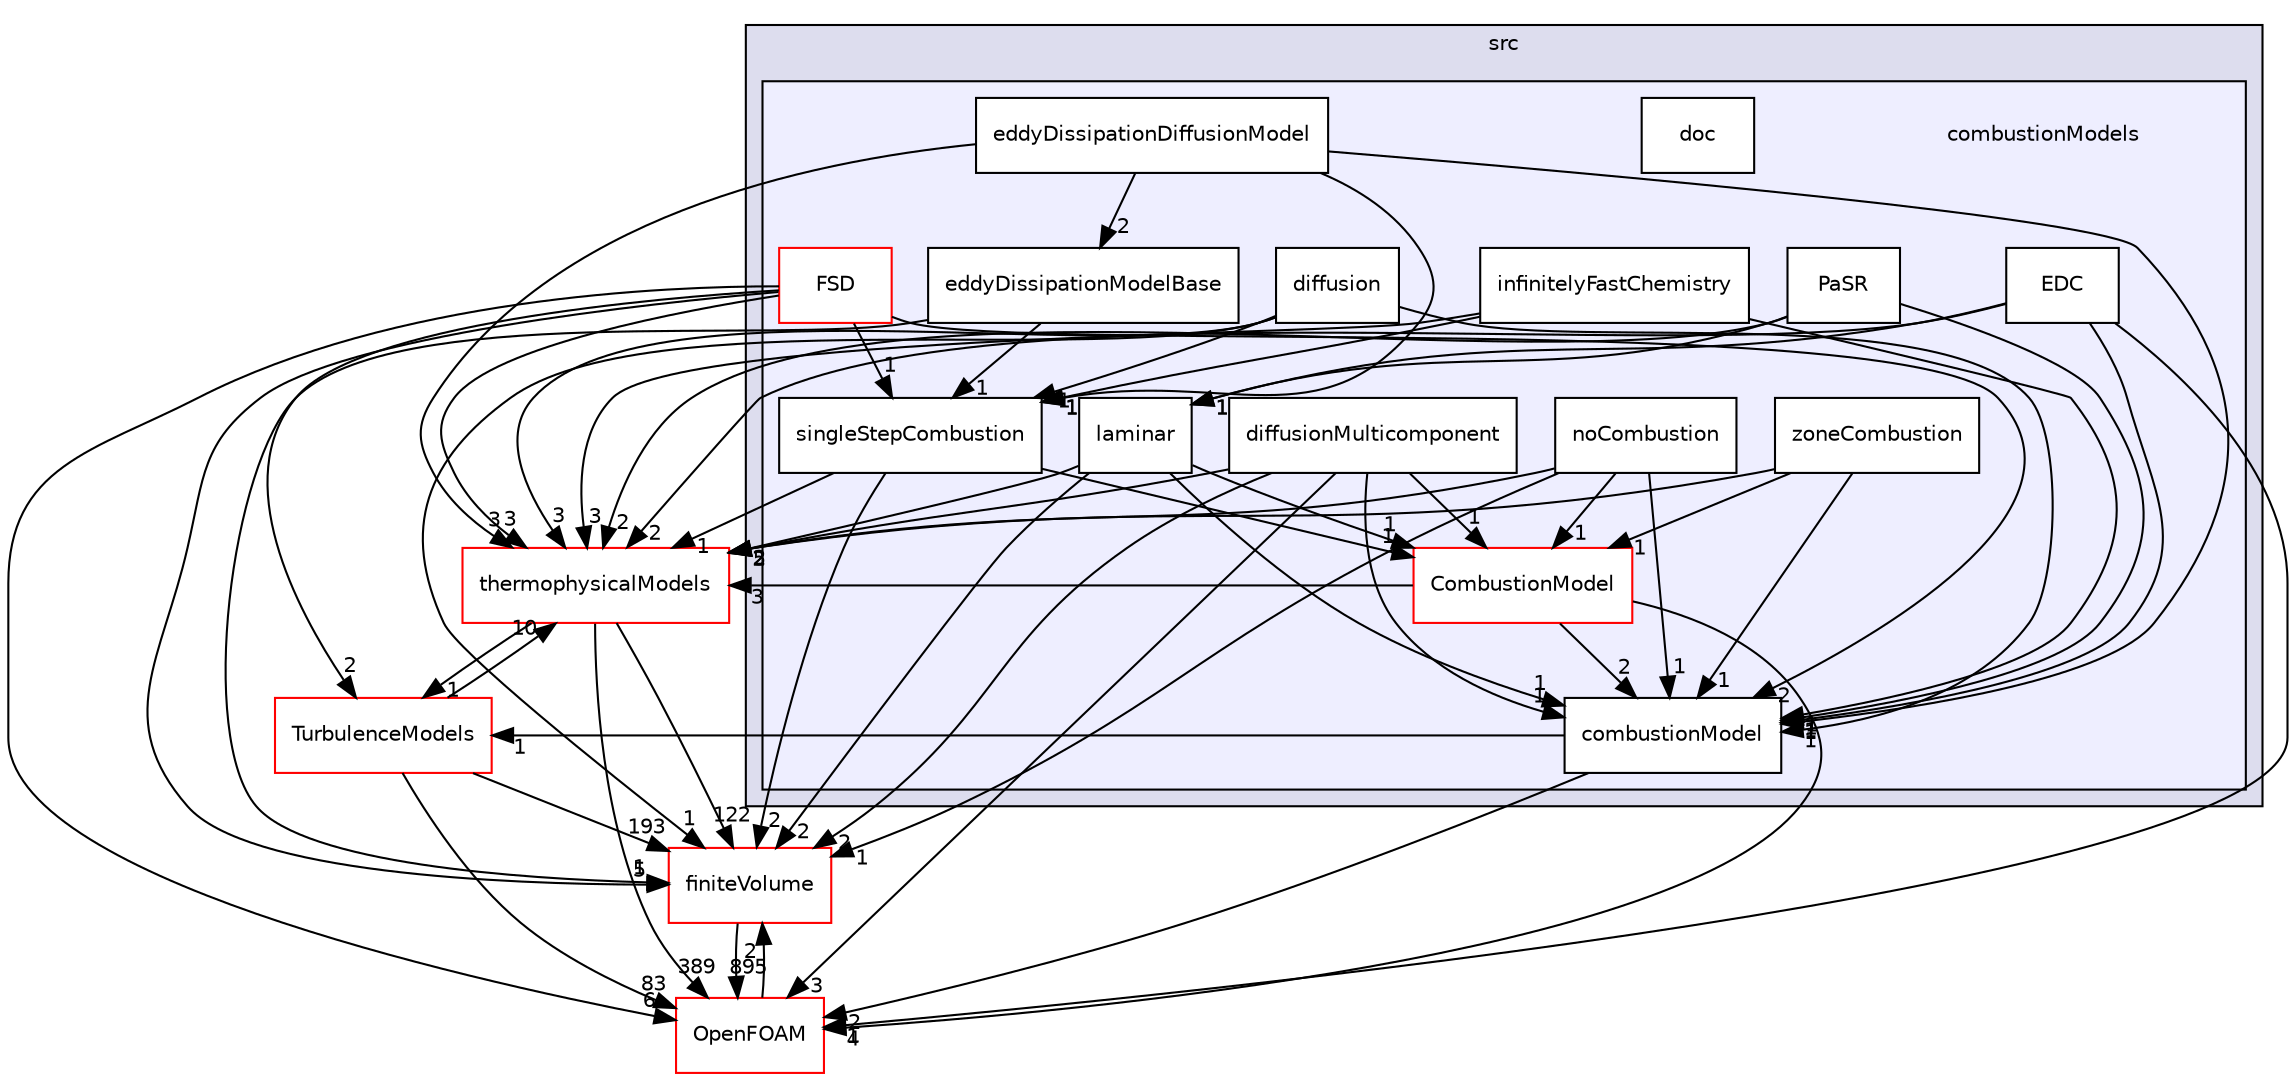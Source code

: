 digraph "src/combustionModels" {
  bgcolor=transparent;
  compound=true
  node [ fontsize="10", fontname="Helvetica"];
  edge [ labelfontsize="10", labelfontname="Helvetica"];
  subgraph clusterdir_68267d1309a1af8e8297ef4c3efbcdba {
    graph [ bgcolor="#ddddee", pencolor="black", label="src" fontname="Helvetica", fontsize="10", URL="dir_68267d1309a1af8e8297ef4c3efbcdba.html"]
  subgraph clusterdir_a28bb8a003fe9b05e061f79ecbbcb476 {
    graph [ bgcolor="#eeeeff", pencolor="black", label="" URL="dir_a28bb8a003fe9b05e061f79ecbbcb476.html"];
    dir_a28bb8a003fe9b05e061f79ecbbcb476 [shape=plaintext label="combustionModels"];
    dir_d9a720f22812343abcf69c73f15d7bcf [shape=box label="CombustionModel" color="red" fillcolor="white" style="filled" URL="dir_d9a720f22812343abcf69c73f15d7bcf.html"];
    dir_cf7b61e9dee2eed7a2c89936088862b3 [shape=box label="combustionModel" color="black" fillcolor="white" style="filled" URL="dir_cf7b61e9dee2eed7a2c89936088862b3.html"];
    dir_6c48aebd8f5bd2d5e14047757b108c73 [shape=box label="diffusion" color="black" fillcolor="white" style="filled" URL="dir_6c48aebd8f5bd2d5e14047757b108c73.html"];
    dir_91c2994e3d83fbeaa80e8d8f45e48be4 [shape=box label="diffusionMulticomponent" color="black" fillcolor="white" style="filled" URL="dir_91c2994e3d83fbeaa80e8d8f45e48be4.html"];
    dir_bfccf23583ae8e8081b26d546c7f4755 [shape=box label="doc" color="black" fillcolor="white" style="filled" URL="dir_bfccf23583ae8e8081b26d546c7f4755.html"];
    dir_370df63b341034bc537b8f67cba49415 [shape=box label="EDC" color="black" fillcolor="white" style="filled" URL="dir_370df63b341034bc537b8f67cba49415.html"];
    dir_49d9ffd88b2f25f2e31d69ab400b1526 [shape=box label="eddyDissipationDiffusionModel" color="black" fillcolor="white" style="filled" URL="dir_49d9ffd88b2f25f2e31d69ab400b1526.html"];
    dir_aa87515cc454361a491a90dadc832250 [shape=box label="eddyDissipationModelBase" color="black" fillcolor="white" style="filled" URL="dir_aa87515cc454361a491a90dadc832250.html"];
    dir_6967d754ebfcc2eff82755661c465b9f [shape=box label="FSD" color="red" fillcolor="white" style="filled" URL="dir_6967d754ebfcc2eff82755661c465b9f.html"];
    dir_2f775577c3c56dc499f5cb224737c7fe [shape=box label="infinitelyFastChemistry" color="black" fillcolor="white" style="filled" URL="dir_2f775577c3c56dc499f5cb224737c7fe.html"];
    dir_2dfe41d728f7a75a713ec0aee78ac9bb [shape=box label="laminar" color="black" fillcolor="white" style="filled" URL="dir_2dfe41d728f7a75a713ec0aee78ac9bb.html"];
    dir_e2bdf212cb524191cc62ac03777e7b0f [shape=box label="noCombustion" color="black" fillcolor="white" style="filled" URL="dir_e2bdf212cb524191cc62ac03777e7b0f.html"];
    dir_8b369a4856991f089c7a60769278e7f4 [shape=box label="PaSR" color="black" fillcolor="white" style="filled" URL="dir_8b369a4856991f089c7a60769278e7f4.html"];
    dir_67089bd647ef63ae09f43c52d62dbb27 [shape=box label="singleStepCombustion" color="black" fillcolor="white" style="filled" URL="dir_67089bd647ef63ae09f43c52d62dbb27.html"];
    dir_adbea5a2dd4550b9b51add9a65be3e94 [shape=box label="zoneCombustion" color="black" fillcolor="white" style="filled" URL="dir_adbea5a2dd4550b9b51add9a65be3e94.html"];
  }
  }
  dir_9bd15774b555cf7259a6fa18f99fe99b [shape=box label="finiteVolume" color="red" URL="dir_9bd15774b555cf7259a6fa18f99fe99b.html"];
  dir_1eda626aeac0f0ad2848c36acaa5d501 [shape=box label="TurbulenceModels" color="red" URL="dir_1eda626aeac0f0ad2848c36acaa5d501.html"];
  dir_2778d089ec5c4f66810b11f753867003 [shape=box label="thermophysicalModels" color="red" URL="dir_2778d089ec5c4f66810b11f753867003.html"];
  dir_c5473ff19b20e6ec4dfe5c310b3778a8 [shape=box label="OpenFOAM" color="red" URL="dir_c5473ff19b20e6ec4dfe5c310b3778a8.html"];
  dir_6c48aebd8f5bd2d5e14047757b108c73->dir_9bd15774b555cf7259a6fa18f99fe99b [headlabel="1", labeldistance=1.5 headhref="dir_000516_000814.html"];
  dir_6c48aebd8f5bd2d5e14047757b108c73->dir_cf7b61e9dee2eed7a2c89936088862b3 [headlabel="1", labeldistance=1.5 headhref="dir_000516_000513.html"];
  dir_6c48aebd8f5bd2d5e14047757b108c73->dir_67089bd647ef63ae09f43c52d62dbb27 [headlabel="1", labeldistance=1.5 headhref="dir_000516_000544.html"];
  dir_6c48aebd8f5bd2d5e14047757b108c73->dir_2778d089ec5c4f66810b11f753867003 [headlabel="3", labeldistance=1.5 headhref="dir_000516_001225.html"];
  dir_9bd15774b555cf7259a6fa18f99fe99b->dir_c5473ff19b20e6ec4dfe5c310b3778a8 [headlabel="895", labeldistance=1.5 headhref="dir_000814_002151.html"];
  dir_91c2994e3d83fbeaa80e8d8f45e48be4->dir_9bd15774b555cf7259a6fa18f99fe99b [headlabel="2", labeldistance=1.5 headhref="dir_000517_000814.html"];
  dir_91c2994e3d83fbeaa80e8d8f45e48be4->dir_d9a720f22812343abcf69c73f15d7bcf [headlabel="1", labeldistance=1.5 headhref="dir_000517_000511.html"];
  dir_91c2994e3d83fbeaa80e8d8f45e48be4->dir_cf7b61e9dee2eed7a2c89936088862b3 [headlabel="1", labeldistance=1.5 headhref="dir_000517_000513.html"];
  dir_91c2994e3d83fbeaa80e8d8f45e48be4->dir_2778d089ec5c4f66810b11f753867003 [headlabel="5", labeldistance=1.5 headhref="dir_000517_001225.html"];
  dir_91c2994e3d83fbeaa80e8d8f45e48be4->dir_c5473ff19b20e6ec4dfe5c310b3778a8 [headlabel="3", labeldistance=1.5 headhref="dir_000517_002151.html"];
  dir_2f775577c3c56dc499f5cb224737c7fe->dir_cf7b61e9dee2eed7a2c89936088862b3 [headlabel="1", labeldistance=1.5 headhref="dir_000527_000513.html"];
  dir_2f775577c3c56dc499f5cb224737c7fe->dir_67089bd647ef63ae09f43c52d62dbb27 [headlabel="1", labeldistance=1.5 headhref="dir_000527_000544.html"];
  dir_2f775577c3c56dc499f5cb224737c7fe->dir_2778d089ec5c4f66810b11f753867003 [headlabel="3", labeldistance=1.5 headhref="dir_000527_001225.html"];
  dir_d9a720f22812343abcf69c73f15d7bcf->dir_cf7b61e9dee2eed7a2c89936088862b3 [headlabel="2", labeldistance=1.5 headhref="dir_000511_000513.html"];
  dir_d9a720f22812343abcf69c73f15d7bcf->dir_2778d089ec5c4f66810b11f753867003 [headlabel="3", labeldistance=1.5 headhref="dir_000511_001225.html"];
  dir_d9a720f22812343abcf69c73f15d7bcf->dir_c5473ff19b20e6ec4dfe5c310b3778a8 [headlabel="4", labeldistance=1.5 headhref="dir_000511_002151.html"];
  dir_cf7b61e9dee2eed7a2c89936088862b3->dir_1eda626aeac0f0ad2848c36acaa5d501 [headlabel="1", labeldistance=1.5 headhref="dir_000513_002933.html"];
  dir_cf7b61e9dee2eed7a2c89936088862b3->dir_c5473ff19b20e6ec4dfe5c310b3778a8 [headlabel="2", labeldistance=1.5 headhref="dir_000513_002151.html"];
  dir_1eda626aeac0f0ad2848c36acaa5d501->dir_9bd15774b555cf7259a6fa18f99fe99b [headlabel="193", labeldistance=1.5 headhref="dir_002933_000814.html"];
  dir_1eda626aeac0f0ad2848c36acaa5d501->dir_2778d089ec5c4f66810b11f753867003 [headlabel="10", labeldistance=1.5 headhref="dir_002933_001225.html"];
  dir_1eda626aeac0f0ad2848c36acaa5d501->dir_c5473ff19b20e6ec4dfe5c310b3778a8 [headlabel="83", labeldistance=1.5 headhref="dir_002933_002151.html"];
  dir_aa87515cc454361a491a90dadc832250->dir_9bd15774b555cf7259a6fa18f99fe99b [headlabel="1", labeldistance=1.5 headhref="dir_000521_000814.html"];
  dir_aa87515cc454361a491a90dadc832250->dir_67089bd647ef63ae09f43c52d62dbb27 [headlabel="1", labeldistance=1.5 headhref="dir_000521_000544.html"];
  dir_2dfe41d728f7a75a713ec0aee78ac9bb->dir_9bd15774b555cf7259a6fa18f99fe99b [headlabel="2", labeldistance=1.5 headhref="dir_000528_000814.html"];
  dir_2dfe41d728f7a75a713ec0aee78ac9bb->dir_d9a720f22812343abcf69c73f15d7bcf [headlabel="1", labeldistance=1.5 headhref="dir_000528_000511.html"];
  dir_2dfe41d728f7a75a713ec0aee78ac9bb->dir_cf7b61e9dee2eed7a2c89936088862b3 [headlabel="1", labeldistance=1.5 headhref="dir_000528_000513.html"];
  dir_2dfe41d728f7a75a713ec0aee78ac9bb->dir_2778d089ec5c4f66810b11f753867003 [headlabel="2", labeldistance=1.5 headhref="dir_000528_001225.html"];
  dir_8b369a4856991f089c7a60769278e7f4->dir_cf7b61e9dee2eed7a2c89936088862b3 [headlabel="1", labeldistance=1.5 headhref="dir_000543_000513.html"];
  dir_8b369a4856991f089c7a60769278e7f4->dir_2dfe41d728f7a75a713ec0aee78ac9bb [headlabel="1", labeldistance=1.5 headhref="dir_000543_000528.html"];
  dir_8b369a4856991f089c7a60769278e7f4->dir_2778d089ec5c4f66810b11f753867003 [headlabel="2", labeldistance=1.5 headhref="dir_000543_001225.html"];
  dir_67089bd647ef63ae09f43c52d62dbb27->dir_9bd15774b555cf7259a6fa18f99fe99b [headlabel="2", labeldistance=1.5 headhref="dir_000544_000814.html"];
  dir_67089bd647ef63ae09f43c52d62dbb27->dir_d9a720f22812343abcf69c73f15d7bcf [headlabel="1", labeldistance=1.5 headhref="dir_000544_000511.html"];
  dir_67089bd647ef63ae09f43c52d62dbb27->dir_2778d089ec5c4f66810b11f753867003 [headlabel="1", labeldistance=1.5 headhref="dir_000544_001225.html"];
  dir_2778d089ec5c4f66810b11f753867003->dir_9bd15774b555cf7259a6fa18f99fe99b [headlabel="122", labeldistance=1.5 headhref="dir_001225_000814.html"];
  dir_2778d089ec5c4f66810b11f753867003->dir_1eda626aeac0f0ad2848c36acaa5d501 [headlabel="1", labeldistance=1.5 headhref="dir_001225_002933.html"];
  dir_2778d089ec5c4f66810b11f753867003->dir_c5473ff19b20e6ec4dfe5c310b3778a8 [headlabel="389", labeldistance=1.5 headhref="dir_001225_002151.html"];
  dir_370df63b341034bc537b8f67cba49415->dir_cf7b61e9dee2eed7a2c89936088862b3 [headlabel="1", labeldistance=1.5 headhref="dir_000519_000513.html"];
  dir_370df63b341034bc537b8f67cba49415->dir_2dfe41d728f7a75a713ec0aee78ac9bb [headlabel="1", labeldistance=1.5 headhref="dir_000519_000528.html"];
  dir_370df63b341034bc537b8f67cba49415->dir_2778d089ec5c4f66810b11f753867003 [headlabel="2", labeldistance=1.5 headhref="dir_000519_001225.html"];
  dir_370df63b341034bc537b8f67cba49415->dir_c5473ff19b20e6ec4dfe5c310b3778a8 [headlabel="1", labeldistance=1.5 headhref="dir_000519_002151.html"];
  dir_c5473ff19b20e6ec4dfe5c310b3778a8->dir_9bd15774b555cf7259a6fa18f99fe99b [headlabel="2", labeldistance=1.5 headhref="dir_002151_000814.html"];
  dir_49d9ffd88b2f25f2e31d69ab400b1526->dir_cf7b61e9dee2eed7a2c89936088862b3 [headlabel="1", labeldistance=1.5 headhref="dir_000520_000513.html"];
  dir_49d9ffd88b2f25f2e31d69ab400b1526->dir_aa87515cc454361a491a90dadc832250 [headlabel="2", labeldistance=1.5 headhref="dir_000520_000521.html"];
  dir_49d9ffd88b2f25f2e31d69ab400b1526->dir_67089bd647ef63ae09f43c52d62dbb27 [headlabel="1", labeldistance=1.5 headhref="dir_000520_000544.html"];
  dir_49d9ffd88b2f25f2e31d69ab400b1526->dir_2778d089ec5c4f66810b11f753867003 [headlabel="3", labeldistance=1.5 headhref="dir_000520_001225.html"];
  dir_e2bdf212cb524191cc62ac03777e7b0f->dir_9bd15774b555cf7259a6fa18f99fe99b [headlabel="1", labeldistance=1.5 headhref="dir_000542_000814.html"];
  dir_e2bdf212cb524191cc62ac03777e7b0f->dir_d9a720f22812343abcf69c73f15d7bcf [headlabel="1", labeldistance=1.5 headhref="dir_000542_000511.html"];
  dir_e2bdf212cb524191cc62ac03777e7b0f->dir_cf7b61e9dee2eed7a2c89936088862b3 [headlabel="1", labeldistance=1.5 headhref="dir_000542_000513.html"];
  dir_e2bdf212cb524191cc62ac03777e7b0f->dir_2778d089ec5c4f66810b11f753867003 [headlabel="2", labeldistance=1.5 headhref="dir_000542_001225.html"];
  dir_adbea5a2dd4550b9b51add9a65be3e94->dir_d9a720f22812343abcf69c73f15d7bcf [headlabel="1", labeldistance=1.5 headhref="dir_000545_000511.html"];
  dir_adbea5a2dd4550b9b51add9a65be3e94->dir_cf7b61e9dee2eed7a2c89936088862b3 [headlabel="1", labeldistance=1.5 headhref="dir_000545_000513.html"];
  dir_adbea5a2dd4550b9b51add9a65be3e94->dir_2778d089ec5c4f66810b11f753867003 [headlabel="2", labeldistance=1.5 headhref="dir_000545_001225.html"];
  dir_6967d754ebfcc2eff82755661c465b9f->dir_9bd15774b555cf7259a6fa18f99fe99b [headlabel="5", labeldistance=1.5 headhref="dir_000522_000814.html"];
  dir_6967d754ebfcc2eff82755661c465b9f->dir_cf7b61e9dee2eed7a2c89936088862b3 [headlabel="2", labeldistance=1.5 headhref="dir_000522_000513.html"];
  dir_6967d754ebfcc2eff82755661c465b9f->dir_1eda626aeac0f0ad2848c36acaa5d501 [headlabel="2", labeldistance=1.5 headhref="dir_000522_002933.html"];
  dir_6967d754ebfcc2eff82755661c465b9f->dir_67089bd647ef63ae09f43c52d62dbb27 [headlabel="1", labeldistance=1.5 headhref="dir_000522_000544.html"];
  dir_6967d754ebfcc2eff82755661c465b9f->dir_2778d089ec5c4f66810b11f753867003 [headlabel="3", labeldistance=1.5 headhref="dir_000522_001225.html"];
  dir_6967d754ebfcc2eff82755661c465b9f->dir_c5473ff19b20e6ec4dfe5c310b3778a8 [headlabel="6", labeldistance=1.5 headhref="dir_000522_002151.html"];
}
